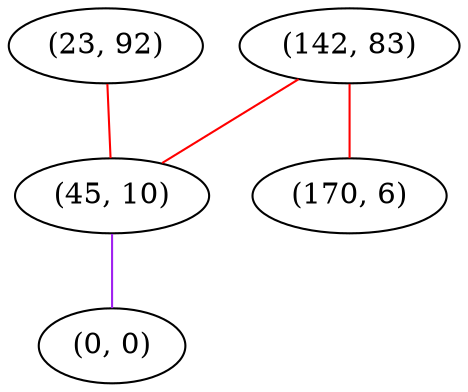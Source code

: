 graph "" {
"(23, 92)";
"(142, 83)";
"(170, 6)";
"(45, 10)";
"(0, 0)";
"(23, 92)" -- "(45, 10)"  [color=red, key=0, weight=1];
"(142, 83)" -- "(170, 6)"  [color=red, key=0, weight=1];
"(142, 83)" -- "(45, 10)"  [color=red, key=0, weight=1];
"(45, 10)" -- "(0, 0)"  [color=purple, key=0, weight=4];
}
